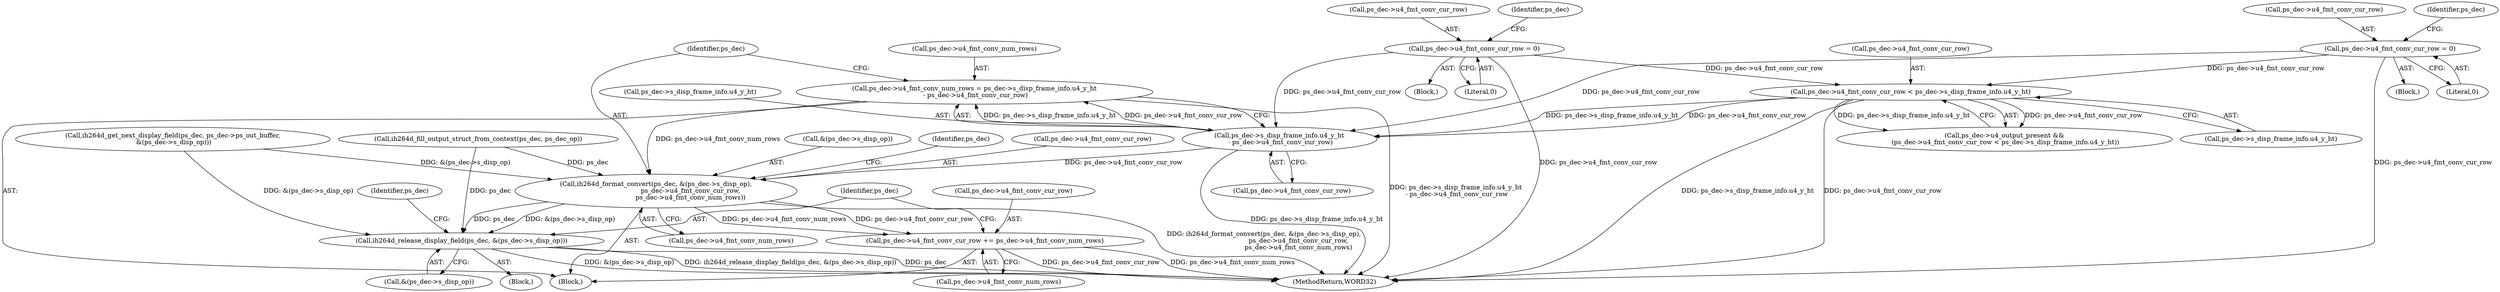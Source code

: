 digraph "0_Android_33ef7de9ddc8ea7eb9cbc440d1cf89957a0c267b@integer" {
"1002087" [label="(Call,ps_dec->u4_fmt_conv_num_rows = ps_dec->s_disp_frame_info.u4_y_ht\n - ps_dec->u4_fmt_conv_cur_row)"];
"1002091" [label="(Call,ps_dec->s_disp_frame_info.u4_y_ht\n - ps_dec->u4_fmt_conv_cur_row)"];
"1002077" [label="(Call,ps_dec->u4_fmt_conv_cur_row < ps_dec->s_disp_frame_info.u4_y_ht)"];
"1002059" [label="(Call,ps_dec->u4_fmt_conv_cur_row = 0)"];
"1000333" [label="(Call,ps_dec->u4_fmt_conv_cur_row = 0)"];
"1002100" [label="(Call,ih264d_format_convert(ps_dec, &(ps_dec->s_disp_op),\n                                  ps_dec->u4_fmt_conv_cur_row,\n                                  ps_dec->u4_fmt_conv_num_rows))"];
"1002112" [label="(Call,ps_dec->u4_fmt_conv_cur_row += ps_dec->u4_fmt_conv_num_rows)"];
"1002119" [label="(Call,ih264d_release_display_field(ps_dec, &(ps_dec->s_disp_op)))"];
"1002069" [label="(Call,ih264d_fill_output_struct_from_context(ps_dec, ps_dec_op))"];
"1002059" [label="(Call,ps_dec->u4_fmt_conv_cur_row = 0)"];
"1002077" [label="(Call,ps_dec->u4_fmt_conv_cur_row < ps_dec->s_disp_frame_info.u4_y_ht)"];
"1002078" [label="(Call,ps_dec->u4_fmt_conv_cur_row)"];
"1002106" [label="(Call,ps_dec->u4_fmt_conv_cur_row)"];
"1002041" [label="(Call,ih264d_get_next_display_field(ps_dec, ps_dec->ps_out_buffer,\n &(ps_dec->s_disp_op)))"];
"1002087" [label="(Call,ps_dec->u4_fmt_conv_num_rows = ps_dec->s_disp_frame_info.u4_y_ht\n - ps_dec->u4_fmt_conv_cur_row)"];
"1002060" [label="(Call,ps_dec->u4_fmt_conv_cur_row)"];
"1002101" [label="(Identifier,ps_dec)"];
"1002129" [label="(Identifier,ps_dec)"];
"1002119" [label="(Call,ih264d_release_display_field(ps_dec, &(ps_dec->s_disp_op)))"];
"1002116" [label="(Call,ps_dec->u4_fmt_conv_num_rows)"];
"1002189" [label="(MethodReturn,WORD32)"];
"1000337" [label="(Literal,0)"];
"1000334" [label="(Call,ps_dec->u4_fmt_conv_cur_row)"];
"1002092" [label="(Call,ps_dec->s_disp_frame_info.u4_y_ht)"];
"1000152" [label="(Block,)"];
"1002097" [label="(Call,ps_dec->u4_fmt_conv_cur_row)"];
"1002066" [label="(Identifier,ps_dec)"];
"1002120" [label="(Identifier,ps_dec)"];
"1000333" [label="(Call,ps_dec->u4_fmt_conv_cur_row = 0)"];
"1002102" [label="(Call,&(ps_dec->s_disp_op))"];
"1000340" [label="(Identifier,ps_dec)"];
"1002073" [label="(Call,ps_dec->u4_output_present &&\n (ps_dec->u4_fmt_conv_cur_row < ps_dec->s_disp_frame_info.u4_y_ht))"];
"1002088" [label="(Call,ps_dec->u4_fmt_conv_num_rows)"];
"1002086" [label="(Block,)"];
"1002058" [label="(Block,)"];
"1002063" [label="(Literal,0)"];
"1002121" [label="(Call,&(ps_dec->s_disp_op))"];
"1002113" [label="(Call,ps_dec->u4_fmt_conv_cur_row)"];
"1002029" [label="(Block,)"];
"1002091" [label="(Call,ps_dec->s_disp_frame_info.u4_y_ht\n - ps_dec->u4_fmt_conv_cur_row)"];
"1002081" [label="(Call,ps_dec->s_disp_frame_info.u4_y_ht)"];
"1002112" [label="(Call,ps_dec->u4_fmt_conv_cur_row += ps_dec->u4_fmt_conv_num_rows)"];
"1002109" [label="(Call,ps_dec->u4_fmt_conv_num_rows)"];
"1002100" [label="(Call,ih264d_format_convert(ps_dec, &(ps_dec->s_disp_op),\n                                  ps_dec->u4_fmt_conv_cur_row,\n                                  ps_dec->u4_fmt_conv_num_rows))"];
"1002114" [label="(Identifier,ps_dec)"];
"1002087" -> "1002086"  [label="AST: "];
"1002087" -> "1002091"  [label="CFG: "];
"1002088" -> "1002087"  [label="AST: "];
"1002091" -> "1002087"  [label="AST: "];
"1002101" -> "1002087"  [label="CFG: "];
"1002087" -> "1002189"  [label="DDG: ps_dec->s_disp_frame_info.u4_y_ht\n - ps_dec->u4_fmt_conv_cur_row"];
"1002091" -> "1002087"  [label="DDG: ps_dec->s_disp_frame_info.u4_y_ht"];
"1002091" -> "1002087"  [label="DDG: ps_dec->u4_fmt_conv_cur_row"];
"1002087" -> "1002100"  [label="DDG: ps_dec->u4_fmt_conv_num_rows"];
"1002091" -> "1002097"  [label="CFG: "];
"1002092" -> "1002091"  [label="AST: "];
"1002097" -> "1002091"  [label="AST: "];
"1002091" -> "1002189"  [label="DDG: ps_dec->s_disp_frame_info.u4_y_ht"];
"1002077" -> "1002091"  [label="DDG: ps_dec->s_disp_frame_info.u4_y_ht"];
"1002077" -> "1002091"  [label="DDG: ps_dec->u4_fmt_conv_cur_row"];
"1002059" -> "1002091"  [label="DDG: ps_dec->u4_fmt_conv_cur_row"];
"1000333" -> "1002091"  [label="DDG: ps_dec->u4_fmt_conv_cur_row"];
"1002091" -> "1002100"  [label="DDG: ps_dec->u4_fmt_conv_cur_row"];
"1002077" -> "1002073"  [label="AST: "];
"1002077" -> "1002081"  [label="CFG: "];
"1002078" -> "1002077"  [label="AST: "];
"1002081" -> "1002077"  [label="AST: "];
"1002073" -> "1002077"  [label="CFG: "];
"1002077" -> "1002189"  [label="DDG: ps_dec->s_disp_frame_info.u4_y_ht"];
"1002077" -> "1002189"  [label="DDG: ps_dec->u4_fmt_conv_cur_row"];
"1002077" -> "1002073"  [label="DDG: ps_dec->u4_fmt_conv_cur_row"];
"1002077" -> "1002073"  [label="DDG: ps_dec->s_disp_frame_info.u4_y_ht"];
"1002059" -> "1002077"  [label="DDG: ps_dec->u4_fmt_conv_cur_row"];
"1000333" -> "1002077"  [label="DDG: ps_dec->u4_fmt_conv_cur_row"];
"1002059" -> "1002058"  [label="AST: "];
"1002059" -> "1002063"  [label="CFG: "];
"1002060" -> "1002059"  [label="AST: "];
"1002063" -> "1002059"  [label="AST: "];
"1002066" -> "1002059"  [label="CFG: "];
"1002059" -> "1002189"  [label="DDG: ps_dec->u4_fmt_conv_cur_row"];
"1000333" -> "1000152"  [label="AST: "];
"1000333" -> "1000337"  [label="CFG: "];
"1000334" -> "1000333"  [label="AST: "];
"1000337" -> "1000333"  [label="AST: "];
"1000340" -> "1000333"  [label="CFG: "];
"1000333" -> "1002189"  [label="DDG: ps_dec->u4_fmt_conv_cur_row"];
"1002100" -> "1002086"  [label="AST: "];
"1002100" -> "1002109"  [label="CFG: "];
"1002101" -> "1002100"  [label="AST: "];
"1002102" -> "1002100"  [label="AST: "];
"1002106" -> "1002100"  [label="AST: "];
"1002109" -> "1002100"  [label="AST: "];
"1002114" -> "1002100"  [label="CFG: "];
"1002100" -> "1002189"  [label="DDG: ih264d_format_convert(ps_dec, &(ps_dec->s_disp_op),\n                                  ps_dec->u4_fmt_conv_cur_row,\n                                  ps_dec->u4_fmt_conv_num_rows)"];
"1002069" -> "1002100"  [label="DDG: ps_dec"];
"1002041" -> "1002100"  [label="DDG: &(ps_dec->s_disp_op)"];
"1002100" -> "1002112"  [label="DDG: ps_dec->u4_fmt_conv_num_rows"];
"1002100" -> "1002112"  [label="DDG: ps_dec->u4_fmt_conv_cur_row"];
"1002100" -> "1002119"  [label="DDG: ps_dec"];
"1002100" -> "1002119"  [label="DDG: &(ps_dec->s_disp_op)"];
"1002112" -> "1002086"  [label="AST: "];
"1002112" -> "1002116"  [label="CFG: "];
"1002113" -> "1002112"  [label="AST: "];
"1002116" -> "1002112"  [label="AST: "];
"1002120" -> "1002112"  [label="CFG: "];
"1002112" -> "1002189"  [label="DDG: ps_dec->u4_fmt_conv_cur_row"];
"1002112" -> "1002189"  [label="DDG: ps_dec->u4_fmt_conv_num_rows"];
"1002119" -> "1002029"  [label="AST: "];
"1002119" -> "1002121"  [label="CFG: "];
"1002120" -> "1002119"  [label="AST: "];
"1002121" -> "1002119"  [label="AST: "];
"1002129" -> "1002119"  [label="CFG: "];
"1002119" -> "1002189"  [label="DDG: &(ps_dec->s_disp_op)"];
"1002119" -> "1002189"  [label="DDG: ih264d_release_display_field(ps_dec, &(ps_dec->s_disp_op))"];
"1002119" -> "1002189"  [label="DDG: ps_dec"];
"1002069" -> "1002119"  [label="DDG: ps_dec"];
"1002041" -> "1002119"  [label="DDG: &(ps_dec->s_disp_op)"];
}
